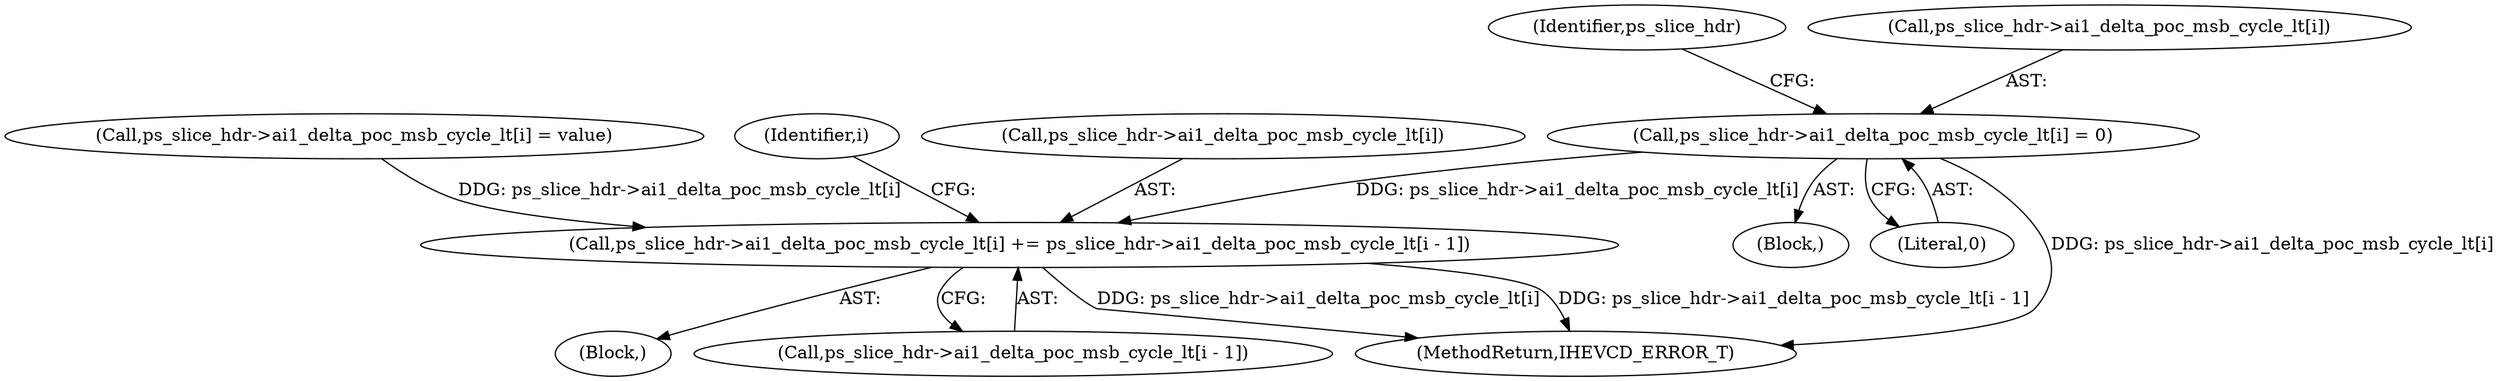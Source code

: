 digraph "0_Android_a1424724a00d62ac5efa0e27953eed66850d662f@pointer" {
"1000983" [label="(Call,ps_slice_hdr->ai1_delta_poc_msb_cycle_lt[i] = 0)"];
"1001019" [label="(Call,ps_slice_hdr->ai1_delta_poc_msb_cycle_lt[i] += ps_slice_hdr->ai1_delta_poc_msb_cycle_lt[i - 1])"];
"1001001" [label="(Call,ps_slice_hdr->ai1_delta_poc_msb_cycle_lt[i] = value)"];
"1000899" [label="(Block,)"];
"1000989" [label="(Literal,0)"];
"1000898" [label="(Identifier,i)"];
"1000993" [label="(Identifier,ps_slice_hdr)"];
"1001018" [label="(Block,)"];
"1001019" [label="(Call,ps_slice_hdr->ai1_delta_poc_msb_cycle_lt[i] += ps_slice_hdr->ai1_delta_poc_msb_cycle_lt[i - 1])"];
"1001025" [label="(Call,ps_slice_hdr->ai1_delta_poc_msb_cycle_lt[i - 1])"];
"1001020" [label="(Call,ps_slice_hdr->ai1_delta_poc_msb_cycle_lt[i])"];
"1002617" [label="(MethodReturn,IHEVCD_ERROR_T)"];
"1000983" [label="(Call,ps_slice_hdr->ai1_delta_poc_msb_cycle_lt[i] = 0)"];
"1000984" [label="(Call,ps_slice_hdr->ai1_delta_poc_msb_cycle_lt[i])"];
"1000983" -> "1000899"  [label="AST: "];
"1000983" -> "1000989"  [label="CFG: "];
"1000984" -> "1000983"  [label="AST: "];
"1000989" -> "1000983"  [label="AST: "];
"1000993" -> "1000983"  [label="CFG: "];
"1000983" -> "1002617"  [label="DDG: ps_slice_hdr->ai1_delta_poc_msb_cycle_lt[i]"];
"1000983" -> "1001019"  [label="DDG: ps_slice_hdr->ai1_delta_poc_msb_cycle_lt[i]"];
"1001019" -> "1001018"  [label="AST: "];
"1001019" -> "1001025"  [label="CFG: "];
"1001020" -> "1001019"  [label="AST: "];
"1001025" -> "1001019"  [label="AST: "];
"1000898" -> "1001019"  [label="CFG: "];
"1001019" -> "1002617"  [label="DDG: ps_slice_hdr->ai1_delta_poc_msb_cycle_lt[i]"];
"1001019" -> "1002617"  [label="DDG: ps_slice_hdr->ai1_delta_poc_msb_cycle_lt[i - 1]"];
"1001001" -> "1001019"  [label="DDG: ps_slice_hdr->ai1_delta_poc_msb_cycle_lt[i]"];
}
